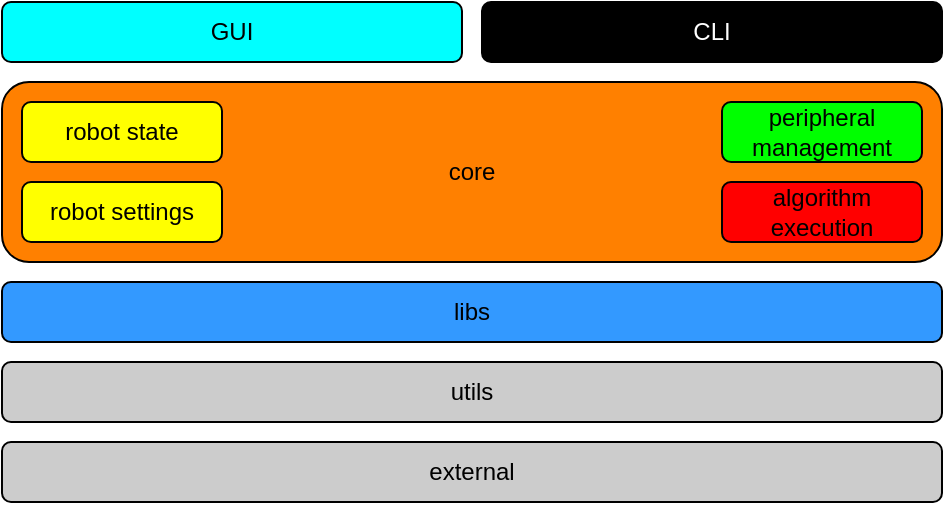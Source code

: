 <mxfile version="16.5.6" type="device"><diagram id="XQCuNK9_4gQIe9PPLEKy" name="Page-1"><mxGraphModel dx="813" dy="452" grid="1" gridSize="10" guides="1" tooltips="1" connect="1" arrows="1" fold="1" page="1" pageScale="1" pageWidth="850" pageHeight="1100" math="0" shadow="0"><root><mxCell id="0"/><mxCell id="1" parent="0"/><mxCell id="0FuCjJ2V3Yw3WaaQr221-1" value="utils" style="rounded=1;whiteSpace=wrap;html=1;fillColor=#CCCCCC;" parent="1" vertex="1"><mxGeometry x="120" y="450" width="470" height="30" as="geometry"/></mxCell><mxCell id="0FuCjJ2V3Yw3WaaQr221-2" value="&lt;div&gt;libs&lt;/div&gt;" style="rounded=1;whiteSpace=wrap;html=1;fillColor=#3399FF;" parent="1" vertex="1"><mxGeometry x="120" y="410" width="470" height="30" as="geometry"/></mxCell><mxCell id="0FuCjJ2V3Yw3WaaQr221-6" value="core" style="rounded=1;whiteSpace=wrap;html=1;fillColor=#FF8000;" parent="1" vertex="1"><mxGeometry x="120" y="310" width="470" height="90" as="geometry"/></mxCell><mxCell id="0FuCjJ2V3Yw3WaaQr221-9" value="GUI" style="rounded=1;whiteSpace=wrap;html=1;fillColor=#00FFFF;" parent="1" vertex="1"><mxGeometry x="120" y="270" width="230" height="30" as="geometry"/></mxCell><mxCell id="0FuCjJ2V3Yw3WaaQr221-10" value="&lt;div&gt;algorithm&lt;/div&gt;&lt;div&gt;execution&lt;br&gt;&lt;/div&gt;" style="rounded=1;whiteSpace=wrap;html=1;fillColor=#FF0000;" parent="1" vertex="1"><mxGeometry x="480" y="360" width="100" height="30" as="geometry"/></mxCell><mxCell id="0FuCjJ2V3Yw3WaaQr221-13" value="robot state" style="rounded=1;whiteSpace=wrap;html=1;fillColor=#FFFF00;" parent="1" vertex="1"><mxGeometry x="130" y="320" width="100" height="30" as="geometry"/></mxCell><mxCell id="0FuCjJ2V3Yw3WaaQr221-14" value="robot settings" style="rounded=1;whiteSpace=wrap;html=1;fillColor=#FFFF00;" parent="1" vertex="1"><mxGeometry x="130" y="360" width="100" height="30" as="geometry"/></mxCell><mxCell id="0FuCjJ2V3Yw3WaaQr221-25" value="external" style="rounded=1;whiteSpace=wrap;html=1;fillColor=#CCCCCC;" parent="1" vertex="1"><mxGeometry x="120" y="490" width="470" height="30" as="geometry"/></mxCell><mxCell id="ujiPxA6JcU18WG5t6WSe-1" value="CLI" style="rounded=1;whiteSpace=wrap;html=1;fillColor=#000000;fontColor=#FFFFFF;" vertex="1" parent="1"><mxGeometry x="360" y="270" width="230" height="30" as="geometry"/></mxCell><mxCell id="ujiPxA6JcU18WG5t6WSe-3" value="&lt;span class=&quot;VIiyi&quot; lang=&quot;en&quot;&gt;&lt;span class=&quot;JLqJ4b ChMk0b&quot;&gt;&lt;span&gt;peripheral management&lt;/span&gt;&lt;/span&gt;&lt;/span&gt; " style="rounded=1;whiteSpace=wrap;html=1;fillColor=#00FF00;" vertex="1" parent="1"><mxGeometry x="480" y="320" width="100" height="30" as="geometry"/></mxCell></root></mxGraphModel></diagram></mxfile>